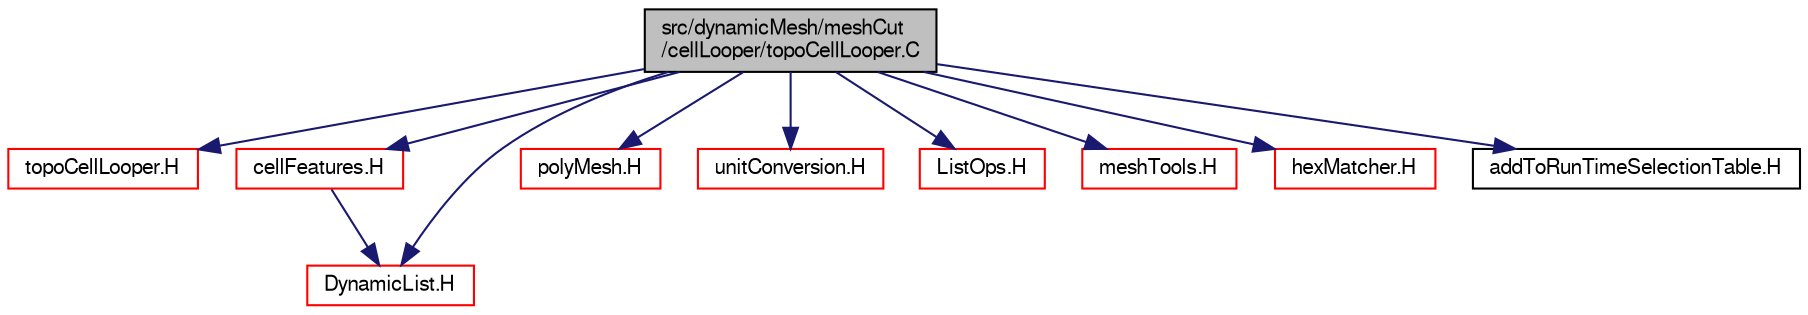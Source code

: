 digraph "src/dynamicMesh/meshCut/cellLooper/topoCellLooper.C"
{
  bgcolor="transparent";
  edge [fontname="FreeSans",fontsize="10",labelfontname="FreeSans",labelfontsize="10"];
  node [fontname="FreeSans",fontsize="10",shape=record];
  Node0 [label="src/dynamicMesh/meshCut\l/cellLooper/topoCellLooper.C",height=0.2,width=0.4,color="black", fillcolor="grey75", style="filled", fontcolor="black"];
  Node0 -> Node1 [color="midnightblue",fontsize="10",style="solid",fontname="FreeSans"];
  Node1 [label="topoCellLooper.H",height=0.2,width=0.4,color="red",URL="$a00476.html"];
  Node0 -> Node225 [color="midnightblue",fontsize="10",style="solid",fontname="FreeSans"];
  Node225 [label="cellFeatures.H",height=0.2,width=0.4,color="red",URL="$a07469.html"];
  Node225 -> Node81 [color="midnightblue",fontsize="10",style="solid",fontname="FreeSans"];
  Node81 [label="DynamicList.H",height=0.2,width=0.4,color="red",URL="$a08633.html"];
  Node0 -> Node12 [color="midnightblue",fontsize="10",style="solid",fontname="FreeSans"];
  Node12 [label="polyMesh.H",height=0.2,width=0.4,color="red",URL="$a11630.html"];
  Node0 -> Node226 [color="midnightblue",fontsize="10",style="solid",fontname="FreeSans"];
  Node226 [label="unitConversion.H",height=0.2,width=0.4,color="red",URL="$a10280.html",tooltip="Unit conversion functions. "];
  Node0 -> Node81 [color="midnightblue",fontsize="10",style="solid",fontname="FreeSans"];
  Node0 -> Node113 [color="midnightblue",fontsize="10",style="solid",fontname="FreeSans"];
  Node113 [label="ListOps.H",height=0.2,width=0.4,color="red",URL="$a08687.html",tooltip="Various functions to operate on Lists. "];
  Node0 -> Node228 [color="midnightblue",fontsize="10",style="solid",fontname="FreeSans"];
  Node228 [label="meshTools.H",height=0.2,width=0.4,color="red",URL="$a07670.html"];
  Node0 -> Node229 [color="midnightblue",fontsize="10",style="solid",fontname="FreeSans"];
  Node229 [label="hexMatcher.H",height=0.2,width=0.4,color="red",URL="$a11219.html"];
  Node0 -> Node233 [color="midnightblue",fontsize="10",style="solid",fontname="FreeSans"];
  Node233 [label="addToRunTimeSelectionTable.H",height=0.2,width=0.4,color="black",URL="$a09263.html",tooltip="Macros for easy insertion into run-time selection tables. "];
}
